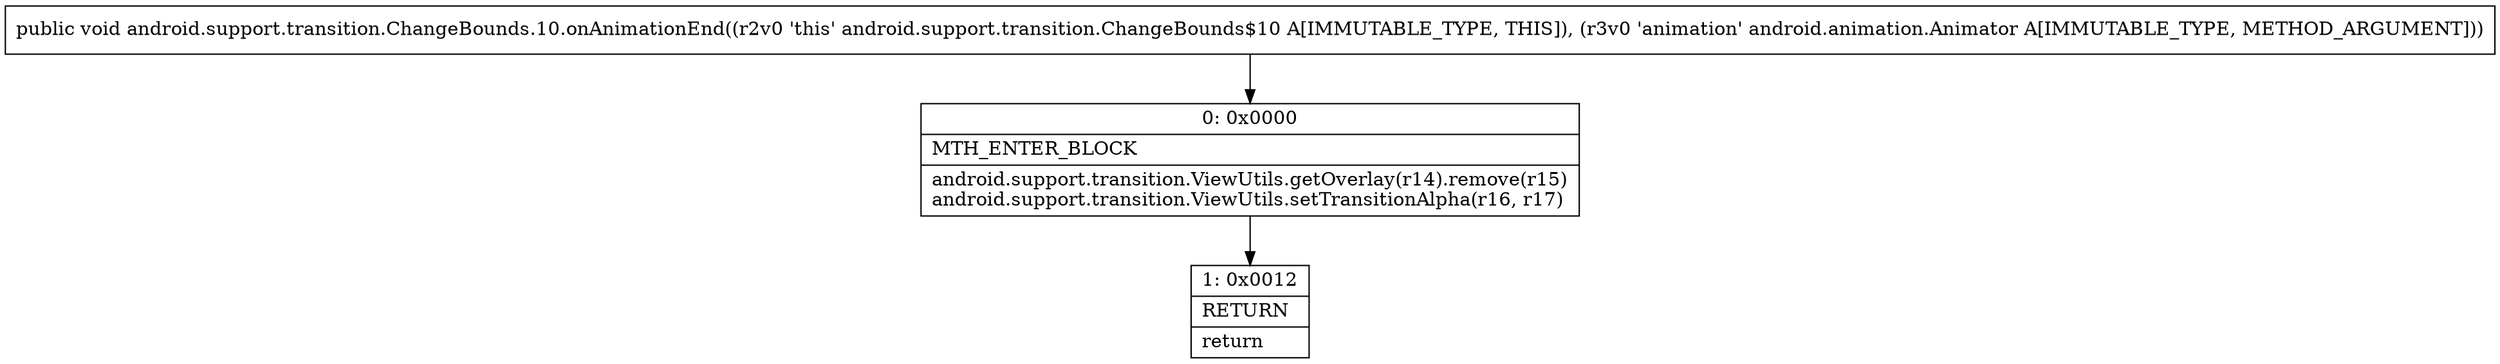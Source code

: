 digraph "CFG forandroid.support.transition.ChangeBounds.10.onAnimationEnd(Landroid\/animation\/Animator;)V" {
Node_0 [shape=record,label="{0\:\ 0x0000|MTH_ENTER_BLOCK\l|android.support.transition.ViewUtils.getOverlay(r14).remove(r15)\landroid.support.transition.ViewUtils.setTransitionAlpha(r16, r17)\l}"];
Node_1 [shape=record,label="{1\:\ 0x0012|RETURN\l|return\l}"];
MethodNode[shape=record,label="{public void android.support.transition.ChangeBounds.10.onAnimationEnd((r2v0 'this' android.support.transition.ChangeBounds$10 A[IMMUTABLE_TYPE, THIS]), (r3v0 'animation' android.animation.Animator A[IMMUTABLE_TYPE, METHOD_ARGUMENT])) }"];
MethodNode -> Node_0;
Node_0 -> Node_1;
}

